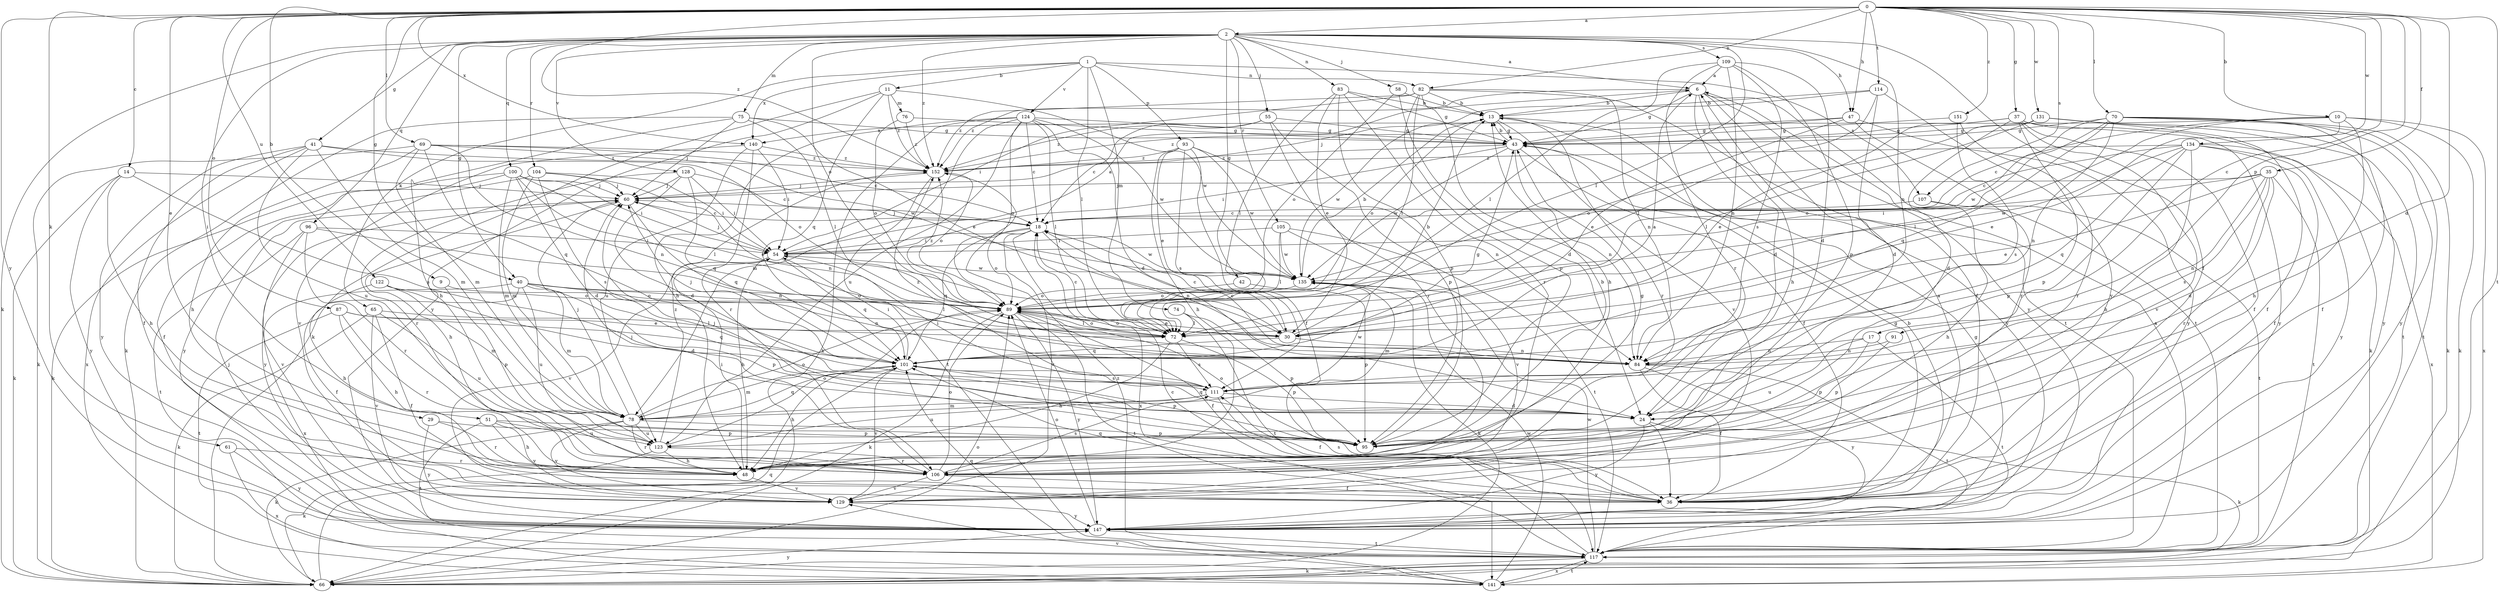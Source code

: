 strict digraph  {
0;
1;
2;
6;
9;
10;
11;
13;
14;
17;
18;
24;
29;
30;
35;
36;
37;
40;
41;
42;
43;
47;
48;
51;
54;
55;
58;
60;
61;
65;
66;
69;
70;
72;
74;
75;
76;
78;
82;
83;
84;
87;
89;
91;
93;
95;
96;
100;
101;
104;
105;
106;
107;
109;
111;
114;
117;
122;
123;
124;
128;
129;
131;
134;
135;
140;
141;
147;
151;
152;
0 -> 2  [label=a];
0 -> 9  [label=b];
0 -> 10  [label=b];
0 -> 14  [label=c];
0 -> 17  [label=c];
0 -> 24  [label=d];
0 -> 29  [label=e];
0 -> 35  [label=f];
0 -> 37  [label=g];
0 -> 40  [label=g];
0 -> 47  [label=h];
0 -> 61  [label=k];
0 -> 69  [label=l];
0 -> 70  [label=l];
0 -> 82  [label=n];
0 -> 87  [label=o];
0 -> 91  [label=p];
0 -> 107  [label=s];
0 -> 114  [label=t];
0 -> 117  [label=t];
0 -> 122  [label=u];
0 -> 131  [label=w];
0 -> 134  [label=w];
0 -> 140  [label=x];
0 -> 147  [label=y];
0 -> 151  [label=z];
0 -> 152  [label=z];
1 -> 11  [label=b];
1 -> 65  [label=k];
1 -> 72  [label=l];
1 -> 74  [label=m];
1 -> 82  [label=n];
1 -> 93  [label=p];
1 -> 107  [label=s];
1 -> 124  [label=v];
1 -> 140  [label=x];
2 -> 6  [label=a];
2 -> 36  [label=f];
2 -> 40  [label=g];
2 -> 41  [label=g];
2 -> 42  [label=g];
2 -> 47  [label=h];
2 -> 51  [label=i];
2 -> 55  [label=j];
2 -> 58  [label=j];
2 -> 66  [label=k];
2 -> 72  [label=l];
2 -> 75  [label=m];
2 -> 83  [label=n];
2 -> 84  [label=n];
2 -> 89  [label=o];
2 -> 96  [label=q];
2 -> 100  [label=q];
2 -> 104  [label=r];
2 -> 105  [label=r];
2 -> 109  [label=s];
2 -> 128  [label=v];
2 -> 152  [label=z];
6 -> 13  [label=b];
6 -> 24  [label=d];
6 -> 36  [label=f];
6 -> 43  [label=g];
6 -> 48  [label=h];
6 -> 117  [label=t];
6 -> 147  [label=y];
6 -> 152  [label=z];
9 -> 89  [label=o];
9 -> 95  [label=p];
10 -> 18  [label=c];
10 -> 30  [label=e];
10 -> 48  [label=h];
10 -> 66  [label=k];
10 -> 72  [label=l];
10 -> 140  [label=x];
10 -> 141  [label=x];
11 -> 66  [label=k];
11 -> 76  [label=m];
11 -> 101  [label=q];
11 -> 135  [label=w];
11 -> 147  [label=y];
11 -> 152  [label=z];
13 -> 43  [label=g];
13 -> 89  [label=o];
13 -> 106  [label=r];
13 -> 129  [label=v];
13 -> 135  [label=w];
13 -> 147  [label=y];
14 -> 48  [label=h];
14 -> 60  [label=j];
14 -> 66  [label=k];
14 -> 111  [label=s];
14 -> 147  [label=y];
17 -> 84  [label=n];
17 -> 95  [label=p];
17 -> 117  [label=t];
17 -> 123  [label=u];
18 -> 54  [label=i];
18 -> 60  [label=j];
18 -> 84  [label=n];
18 -> 89  [label=o];
18 -> 101  [label=q];
18 -> 129  [label=v];
18 -> 135  [label=w];
18 -> 141  [label=x];
24 -> 36  [label=f];
24 -> 66  [label=k];
24 -> 101  [label=q];
24 -> 147  [label=y];
29 -> 95  [label=p];
29 -> 106  [label=r];
29 -> 147  [label=y];
30 -> 13  [label=b];
30 -> 18  [label=c];
30 -> 84  [label=n];
30 -> 89  [label=o];
30 -> 101  [label=q];
35 -> 24  [label=d];
35 -> 30  [label=e];
35 -> 54  [label=i];
35 -> 60  [label=j];
35 -> 84  [label=n];
35 -> 106  [label=r];
35 -> 111  [label=s];
35 -> 117  [label=t];
36 -> 6  [label=a];
36 -> 43  [label=g];
36 -> 101  [label=q];
36 -> 111  [label=s];
37 -> 24  [label=d];
37 -> 30  [label=e];
37 -> 36  [label=f];
37 -> 43  [label=g];
37 -> 66  [label=k];
37 -> 95  [label=p];
37 -> 129  [label=v];
37 -> 147  [label=y];
40 -> 36  [label=f];
40 -> 72  [label=l];
40 -> 78  [label=m];
40 -> 84  [label=n];
40 -> 89  [label=o];
40 -> 95  [label=p];
40 -> 123  [label=u];
40 -> 141  [label=x];
41 -> 36  [label=f];
41 -> 78  [label=m];
41 -> 89  [label=o];
41 -> 123  [label=u];
41 -> 141  [label=x];
41 -> 147  [label=y];
41 -> 152  [label=z];
42 -> 89  [label=o];
42 -> 95  [label=p];
43 -> 13  [label=b];
43 -> 36  [label=f];
43 -> 54  [label=i];
43 -> 84  [label=n];
43 -> 135  [label=w];
43 -> 152  [label=z];
47 -> 30  [label=e];
47 -> 43  [label=g];
47 -> 106  [label=r];
47 -> 147  [label=y];
47 -> 152  [label=z];
48 -> 54  [label=i];
48 -> 129  [label=v];
51 -> 48  [label=h];
51 -> 95  [label=p];
51 -> 117  [label=t];
51 -> 123  [label=u];
51 -> 129  [label=v];
54 -> 6  [label=a];
54 -> 48  [label=h];
54 -> 60  [label=j];
54 -> 101  [label=q];
54 -> 129  [label=v];
54 -> 135  [label=w];
55 -> 18  [label=c];
55 -> 43  [label=g];
55 -> 95  [label=p];
55 -> 106  [label=r];
55 -> 152  [label=z];
58 -> 13  [label=b];
58 -> 24  [label=d];
58 -> 89  [label=o];
60 -> 18  [label=c];
60 -> 48  [label=h];
60 -> 101  [label=q];
60 -> 147  [label=y];
61 -> 106  [label=r];
61 -> 141  [label=x];
61 -> 147  [label=y];
65 -> 36  [label=f];
65 -> 66  [label=k];
65 -> 72  [label=l];
65 -> 123  [label=u];
65 -> 129  [label=v];
66 -> 89  [label=o];
66 -> 101  [label=q];
66 -> 147  [label=y];
69 -> 18  [label=c];
69 -> 48  [label=h];
69 -> 66  [label=k];
69 -> 78  [label=m];
69 -> 84  [label=n];
69 -> 101  [label=q];
69 -> 135  [label=w];
69 -> 152  [label=z];
70 -> 36  [label=f];
70 -> 43  [label=g];
70 -> 66  [label=k];
70 -> 84  [label=n];
70 -> 89  [label=o];
70 -> 101  [label=q];
70 -> 117  [label=t];
70 -> 135  [label=w];
70 -> 147  [label=y];
72 -> 18  [label=c];
72 -> 48  [label=h];
72 -> 89  [label=o];
72 -> 95  [label=p];
72 -> 111  [label=s];
74 -> 72  [label=l];
74 -> 95  [label=p];
74 -> 117  [label=t];
75 -> 30  [label=e];
75 -> 43  [label=g];
75 -> 48  [label=h];
75 -> 60  [label=j];
75 -> 66  [label=k];
75 -> 72  [label=l];
76 -> 43  [label=g];
76 -> 89  [label=o];
76 -> 152  [label=z];
78 -> 60  [label=j];
78 -> 66  [label=k];
78 -> 89  [label=o];
78 -> 95  [label=p];
78 -> 101  [label=q];
78 -> 106  [label=r];
78 -> 123  [label=u];
78 -> 129  [label=v];
82 -> 13  [label=b];
82 -> 48  [label=h];
82 -> 54  [label=i];
82 -> 72  [label=l];
82 -> 84  [label=n];
82 -> 95  [label=p];
82 -> 117  [label=t];
82 -> 152  [label=z];
83 -> 13  [label=b];
83 -> 30  [label=e];
83 -> 43  [label=g];
83 -> 72  [label=l];
83 -> 95  [label=p];
83 -> 106  [label=r];
84 -> 18  [label=c];
84 -> 36  [label=f];
84 -> 117  [label=t];
84 -> 147  [label=y];
87 -> 30  [label=e];
87 -> 48  [label=h];
87 -> 101  [label=q];
87 -> 106  [label=r];
87 -> 117  [label=t];
89 -> 30  [label=e];
89 -> 36  [label=f];
89 -> 66  [label=k];
89 -> 72  [label=l];
89 -> 117  [label=t];
89 -> 147  [label=y];
89 -> 152  [label=z];
91 -> 84  [label=n];
91 -> 95  [label=p];
93 -> 30  [label=e];
93 -> 36  [label=f];
93 -> 48  [label=h];
93 -> 84  [label=n];
93 -> 111  [label=s];
93 -> 135  [label=w];
93 -> 152  [label=z];
95 -> 13  [label=b];
95 -> 43  [label=g];
95 -> 60  [label=j];
95 -> 89  [label=o];
96 -> 54  [label=i];
96 -> 84  [label=n];
96 -> 106  [label=r];
96 -> 117  [label=t];
96 -> 129  [label=v];
100 -> 24  [label=d];
100 -> 30  [label=e];
100 -> 36  [label=f];
100 -> 54  [label=i];
100 -> 60  [label=j];
100 -> 66  [label=k];
100 -> 72  [label=l];
100 -> 78  [label=m];
101 -> 6  [label=a];
101 -> 43  [label=g];
101 -> 48  [label=h];
101 -> 54  [label=i];
101 -> 60  [label=j];
101 -> 78  [label=m];
101 -> 95  [label=p];
101 -> 111  [label=s];
101 -> 129  [label=v];
104 -> 54  [label=i];
104 -> 60  [label=j];
104 -> 78  [label=m];
104 -> 84  [label=n];
104 -> 111  [label=s];
104 -> 147  [label=y];
105 -> 54  [label=i];
105 -> 72  [label=l];
105 -> 117  [label=t];
105 -> 129  [label=v];
105 -> 135  [label=w];
106 -> 36  [label=f];
106 -> 60  [label=j];
106 -> 89  [label=o];
106 -> 111  [label=s];
106 -> 129  [label=v];
107 -> 18  [label=c];
107 -> 48  [label=h];
107 -> 117  [label=t];
109 -> 6  [label=a];
109 -> 24  [label=d];
109 -> 72  [label=l];
109 -> 84  [label=n];
109 -> 95  [label=p];
109 -> 106  [label=r];
109 -> 111  [label=s];
111 -> 24  [label=d];
111 -> 36  [label=f];
111 -> 54  [label=i];
111 -> 78  [label=m];
111 -> 123  [label=u];
111 -> 135  [label=w];
111 -> 152  [label=z];
114 -> 13  [label=b];
114 -> 24  [label=d];
114 -> 60  [label=j];
114 -> 72  [label=l];
114 -> 129  [label=v];
117 -> 6  [label=a];
117 -> 18  [label=c];
117 -> 66  [label=k];
117 -> 101  [label=q];
117 -> 135  [label=w];
117 -> 141  [label=x];
122 -> 24  [label=d];
122 -> 48  [label=h];
122 -> 78  [label=m];
122 -> 89  [label=o];
123 -> 48  [label=h];
123 -> 66  [label=k];
123 -> 89  [label=o];
123 -> 106  [label=r];
123 -> 152  [label=z];
124 -> 18  [label=c];
124 -> 24  [label=d];
124 -> 43  [label=g];
124 -> 48  [label=h];
124 -> 66  [label=k];
124 -> 72  [label=l];
124 -> 78  [label=m];
124 -> 89  [label=o];
124 -> 123  [label=u];
124 -> 135  [label=w];
128 -> 18  [label=c];
128 -> 24  [label=d];
128 -> 54  [label=i];
128 -> 60  [label=j];
128 -> 101  [label=q];
128 -> 106  [label=r];
129 -> 147  [label=y];
131 -> 36  [label=f];
131 -> 43  [label=g];
131 -> 72  [label=l];
131 -> 89  [label=o];
131 -> 117  [label=t];
131 -> 147  [label=y];
134 -> 18  [label=c];
134 -> 36  [label=f];
134 -> 48  [label=h];
134 -> 95  [label=p];
134 -> 101  [label=q];
134 -> 135  [label=w];
134 -> 141  [label=x];
134 -> 147  [label=y];
134 -> 152  [label=z];
135 -> 13  [label=b];
135 -> 66  [label=k];
135 -> 78  [label=m];
135 -> 89  [label=o];
140 -> 54  [label=i];
140 -> 106  [label=r];
140 -> 123  [label=u];
140 -> 129  [label=v];
140 -> 152  [label=z];
141 -> 117  [label=t];
141 -> 129  [label=v];
141 -> 135  [label=w];
141 -> 152  [label=z];
147 -> 13  [label=b];
147 -> 43  [label=g];
147 -> 60  [label=j];
147 -> 89  [label=o];
147 -> 117  [label=t];
151 -> 43  [label=g];
151 -> 106  [label=r];
151 -> 111  [label=s];
152 -> 60  [label=j];
152 -> 89  [label=o];
152 -> 117  [label=t];
}
